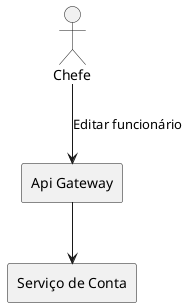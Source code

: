 @startuml
' Definições
actor Chefe
rectangle "Api Gateway" as ApiGateway
rectangle "Serviço de Conta" as ContaServico

' Relação
Chefe --> ApiGateway : Editar funcionário
ApiGateway --> ContaServico
@enduml